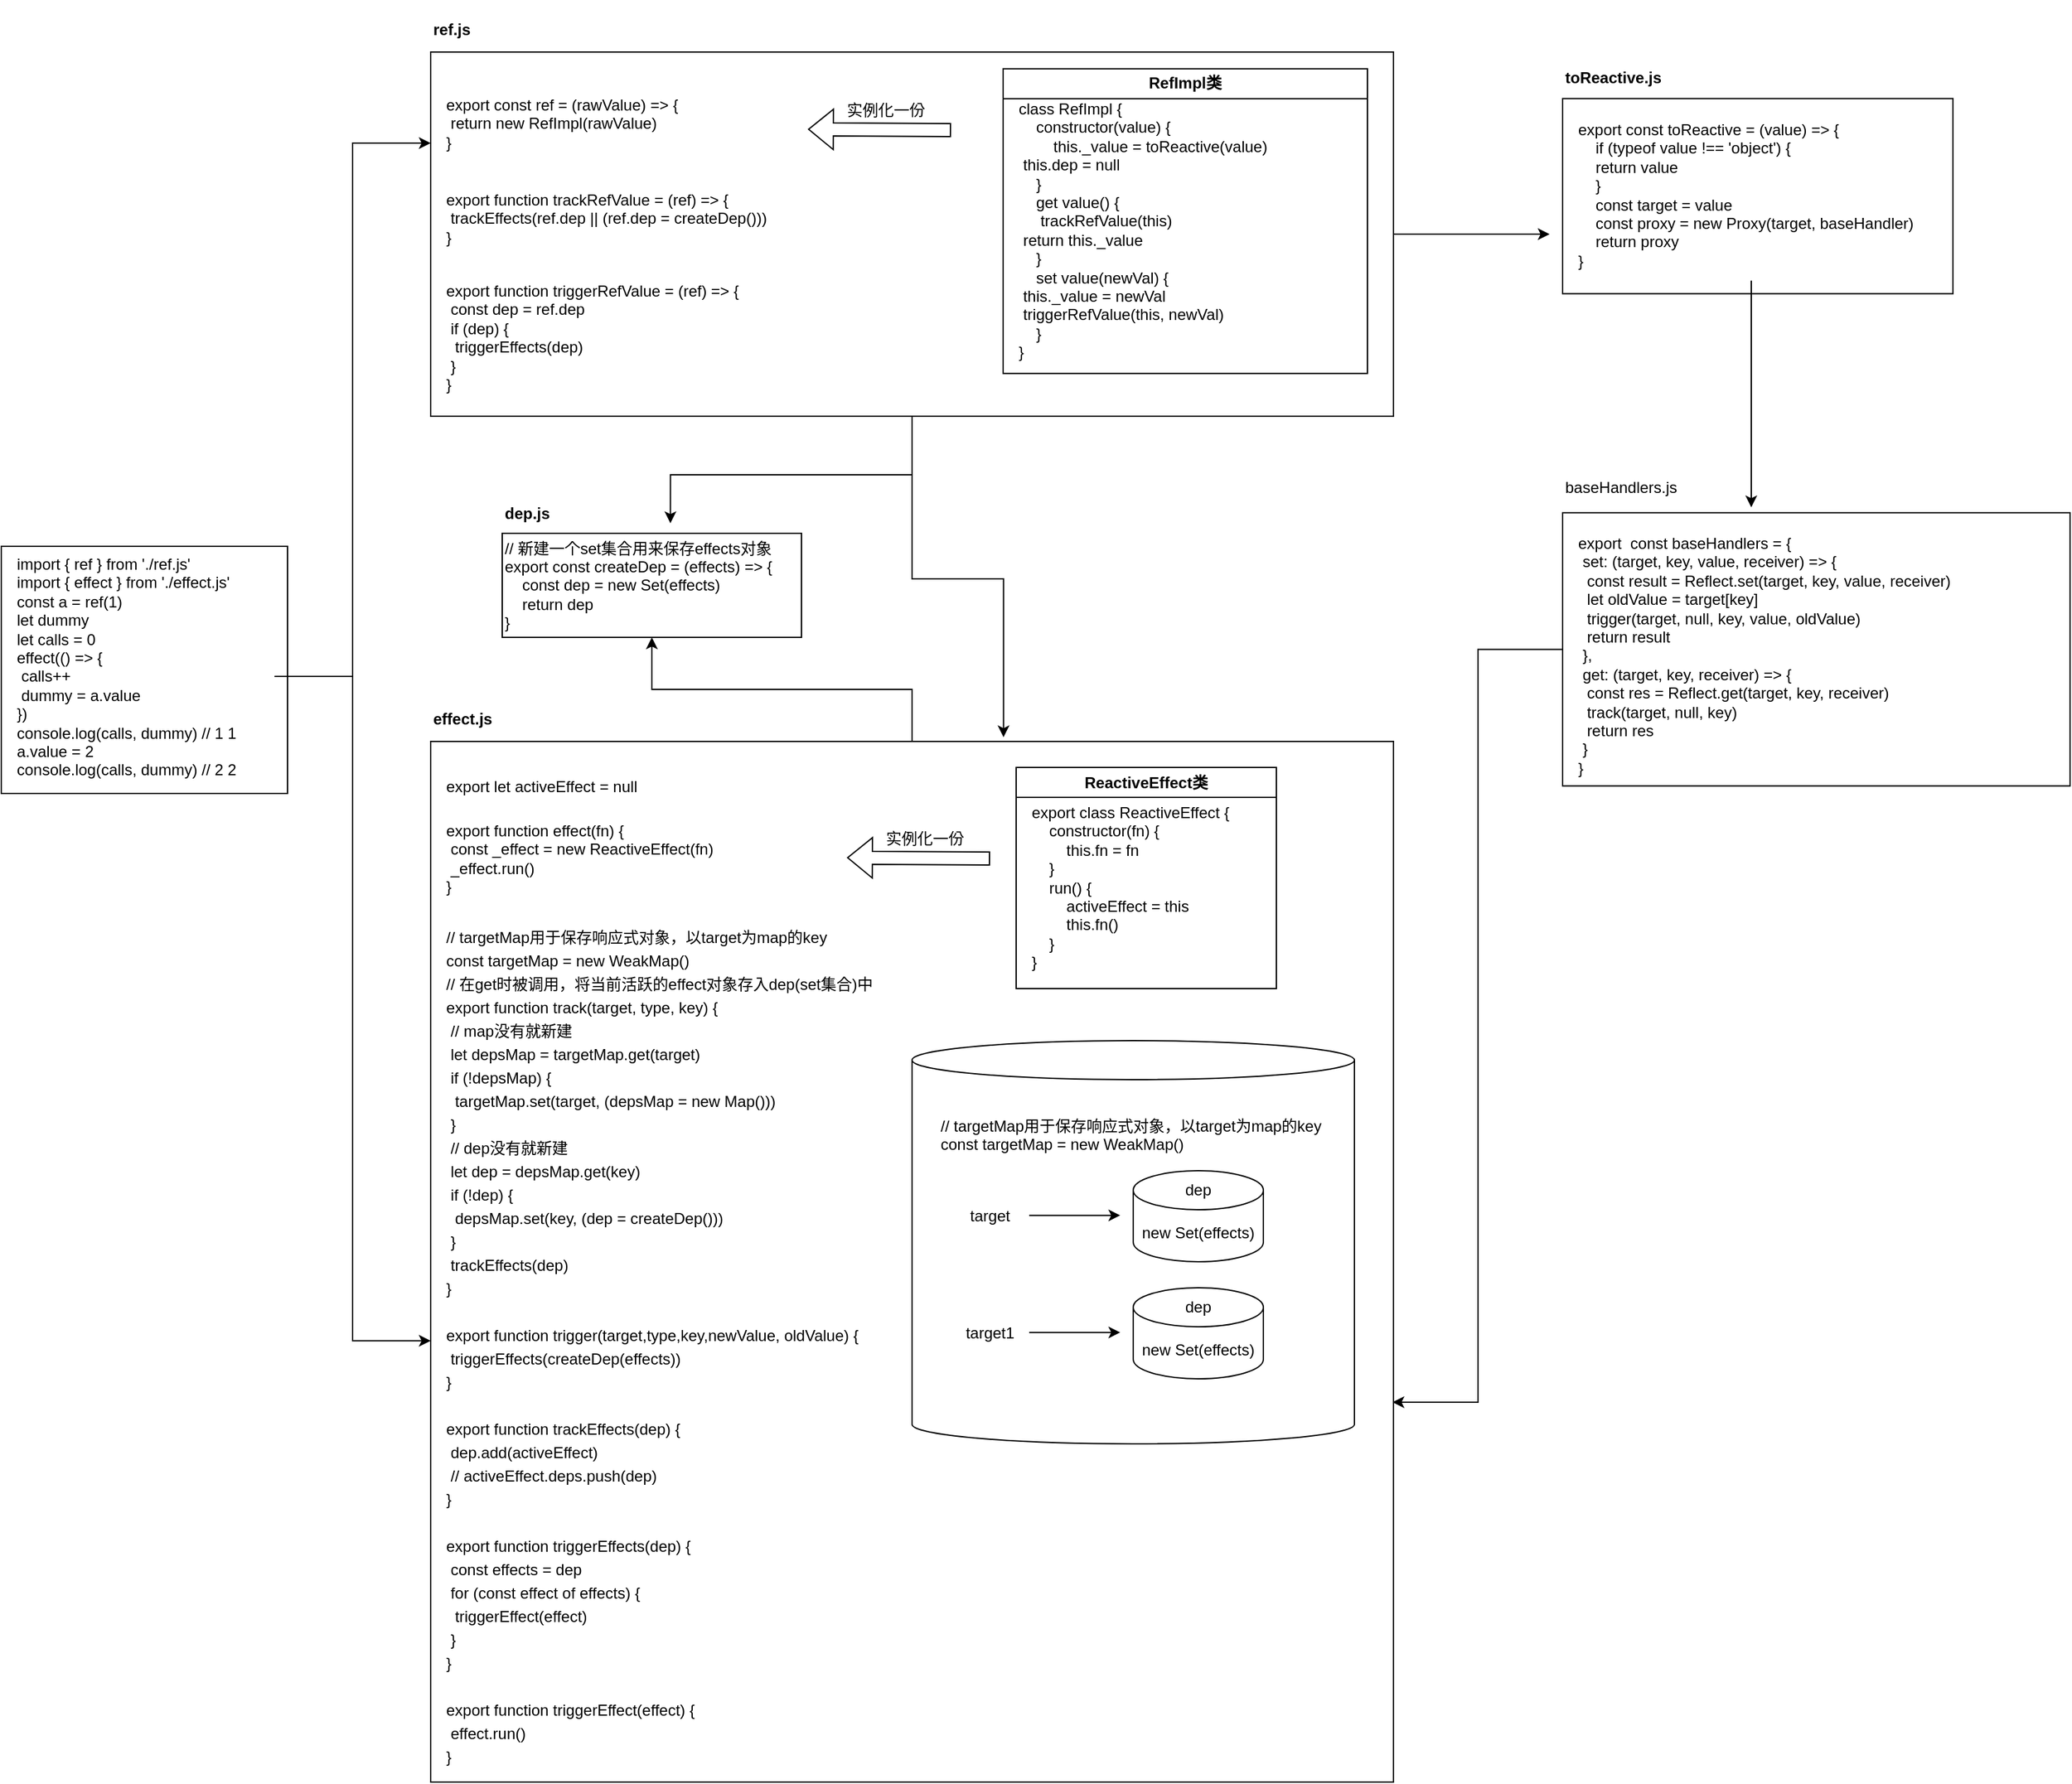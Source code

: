 <mxfile version="20.8.16" type="github">
  <diagram name="Page-1" id="0Q7t6ijoDG1jxrJWOxci">
    <mxGraphModel dx="2234" dy="1628" grid="1" gridSize="10" guides="1" tooltips="1" connect="1" arrows="1" fold="1" page="0" pageScale="1" pageWidth="850" pageHeight="1100" math="0" shadow="0">
      <root>
        <mxCell id="0" />
        <mxCell id="1" parent="0" />
        <mxCell id="T-G6s2uSpHPfjvhsTkFT-90" style="edgeStyle=orthogonalEdgeStyle;rounded=0;orthogonalLoop=1;jettySize=auto;html=1;fontFamily=Helvetica;fontColor=#000000;entryX=0.5;entryY=1;entryDx=0;entryDy=0;" edge="1" parent="1" source="T-G6s2uSpHPfjvhsTkFT-4" target="T-G6s2uSpHPfjvhsTkFT-2">
          <mxGeometry relative="1" as="geometry">
            <mxPoint x="290" y="-50" as="targetPoint" />
          </mxGeometry>
        </mxCell>
        <mxCell id="T-G6s2uSpHPfjvhsTkFT-5" value="effect.js" style="text;strokeColor=none;align=left;fillColor=none;html=1;verticalAlign=middle;whiteSpace=wrap;rounded=0;fontStyle=1;container=0;" vertex="1" parent="1">
          <mxGeometry x="-80" y="-20" width="87" height="45.789" as="geometry" />
        </mxCell>
        <mxCell id="T-G6s2uSpHPfjvhsTkFT-15" value="" style="group" vertex="1" connectable="0" parent="1">
          <mxGeometry x="-25" y="-170" width="230" height="110" as="geometry" />
        </mxCell>
        <mxCell id="T-G6s2uSpHPfjvhsTkFT-1" value="" style="rounded=0;whiteSpace=wrap;html=1;" vertex="1" parent="T-G6s2uSpHPfjvhsTkFT-15">
          <mxGeometry y="30" width="230" height="80" as="geometry" />
        </mxCell>
        <mxCell id="T-G6s2uSpHPfjvhsTkFT-13" value="" style="group" vertex="1" connectable="0" parent="T-G6s2uSpHPfjvhsTkFT-15">
          <mxGeometry width="230" height="110" as="geometry" />
        </mxCell>
        <mxCell id="T-G6s2uSpHPfjvhsTkFT-14" value="" style="group" vertex="1" connectable="0" parent="T-G6s2uSpHPfjvhsTkFT-13">
          <mxGeometry width="230" height="110" as="geometry" />
        </mxCell>
        <mxCell id="T-G6s2uSpHPfjvhsTkFT-2" value="&lt;div data-lake_diagram_content_editor_data=&quot;true&quot;&gt;&lt;div&gt;// 新建一个set集合用来保存effects对象&lt;/div&gt;export const createDep = (effects) =&amp;gt; {&lt;div&gt;&amp;nbsp; &amp;nbsp; const dep = new Set(effects)&lt;/div&gt;&lt;div&gt;&amp;nbsp; &amp;nbsp; return dep&lt;/div&gt;&lt;div&gt;}&lt;/div&gt;&lt;/div&gt;" style="text;strokeColor=none;align=left;fillColor=none;html=1;verticalAlign=middle;whiteSpace=wrap;rounded=0;" vertex="1" parent="T-G6s2uSpHPfjvhsTkFT-14">
          <mxGeometry y="30" width="230" height="80" as="geometry" />
        </mxCell>
        <mxCell id="T-G6s2uSpHPfjvhsTkFT-3" value="dep.js" style="text;strokeColor=none;align=left;fillColor=none;html=1;verticalAlign=middle;whiteSpace=wrap;rounded=0;fontStyle=1" vertex="1" parent="T-G6s2uSpHPfjvhsTkFT-14">
          <mxGeometry width="60" height="30" as="geometry" />
        </mxCell>
        <mxCell id="T-G6s2uSpHPfjvhsTkFT-59" value="" style="group" vertex="1" connectable="0" parent="1">
          <mxGeometry x="-410" y="-130" width="220" height="200" as="geometry" />
        </mxCell>
        <mxCell id="T-G6s2uSpHPfjvhsTkFT-34" value="" style="rounded=0;whiteSpace=wrap;html=1;labelBackgroundColor=#FFFFFF;fontFamily=Helvetica;fontColor=#000000;" vertex="1" parent="T-G6s2uSpHPfjvhsTkFT-59">
          <mxGeometry width="220" height="190" as="geometry" />
        </mxCell>
        <mxCell id="T-G6s2uSpHPfjvhsTkFT-35" value="import { ref } from &#39;./ref.js&#39;&amp;nbsp;&lt;br&gt;import { effect } from &#39;./effect.js&#39;&lt;br&gt;const a = ref(1)&lt;br&gt;let dummy&lt;br&gt;let calls = 0&lt;br&gt;effect(() =&amp;gt; {&lt;br&gt;&lt;span style=&quot;white-space: pre;&quot;&gt;	&lt;/span&gt;calls++&lt;br&gt;&lt;span style=&quot;white-space: pre;&quot;&gt;	&lt;/span&gt;dummy = a.value&lt;br&gt;})&lt;br&gt;console.log(calls, dummy) // 1 1&lt;br&gt;a.value = 2&lt;br&gt;console.log(calls, dummy) // 2 2" style="text;html=1;strokeColor=none;fillColor=none;align=left;verticalAlign=top;whiteSpace=wrap;rounded=0;fontFamily=Helvetica;fontColor=#000000;horizontal=1;" vertex="1" parent="T-G6s2uSpHPfjvhsTkFT-59">
          <mxGeometry x="10" width="200" height="200" as="geometry" />
        </mxCell>
        <mxCell id="T-G6s2uSpHPfjvhsTkFT-89" style="edgeStyle=orthogonalEdgeStyle;rounded=0;orthogonalLoop=1;jettySize=auto;html=1;entryX=0.562;entryY=-0.097;entryDx=0;entryDy=0;entryPerimeter=0;fontFamily=Helvetica;fontColor=#000000;" edge="1" parent="1" source="T-G6s2uSpHPfjvhsTkFT-60" target="T-G6s2uSpHPfjvhsTkFT-2">
          <mxGeometry relative="1" as="geometry" />
        </mxCell>
        <mxCell id="T-G6s2uSpHPfjvhsTkFT-91" style="edgeStyle=orthogonalEdgeStyle;rounded=0;orthogonalLoop=1;jettySize=auto;html=1;fontFamily=Helvetica;fontColor=#000000;" edge="1" parent="1" source="T-G6s2uSpHPfjvhsTkFT-60">
          <mxGeometry relative="1" as="geometry">
            <mxPoint x="780" y="-370.0" as="targetPoint" />
          </mxGeometry>
        </mxCell>
        <mxCell id="T-G6s2uSpHPfjvhsTkFT-146" style="edgeStyle=orthogonalEdgeStyle;rounded=0;orthogonalLoop=1;jettySize=auto;html=1;entryX=0.595;entryY=-0.004;entryDx=0;entryDy=0;entryPerimeter=0;fontFamily=Helvetica;fontColor=#000000;" edge="1" parent="1" source="T-G6s2uSpHPfjvhsTkFT-60" target="T-G6s2uSpHPfjvhsTkFT-4">
          <mxGeometry relative="1" as="geometry" />
        </mxCell>
        <mxCell id="T-G6s2uSpHPfjvhsTkFT-60" value="" style="rounded=0;whiteSpace=wrap;html=1;labelBackgroundColor=#FFFFFF;fontFamily=Helvetica;fontColor=#000000;" vertex="1" parent="1">
          <mxGeometry x="-80" y="-510" width="740" height="280" as="geometry" />
        </mxCell>
        <mxCell id="T-G6s2uSpHPfjvhsTkFT-61" value="ref.js" style="text;strokeColor=none;align=left;fillColor=none;html=1;verticalAlign=middle;whiteSpace=wrap;rounded=0;fontStyle=1;container=0;" vertex="1" parent="1">
          <mxGeometry x="-80" y="-550" width="87" height="45.789" as="geometry" />
        </mxCell>
        <mxCell id="T-G6s2uSpHPfjvhsTkFT-62" value="RefImpl类" style="swimlane;whiteSpace=wrap;html=1;labelBackgroundColor=#FFFFFF;fontFamily=Helvetica;fontColor=#000000;" vertex="1" parent="1">
          <mxGeometry x="360" y="-497.11" width="280" height="234.21" as="geometry" />
        </mxCell>
        <mxCell id="T-G6s2uSpHPfjvhsTkFT-63" value="&lt;div data-lake_diagram_content_editor_data=&quot;true&quot;&gt;&lt;div data-lake_diagram_content_editor_data=&quot;true&quot;&gt;&lt;span style=&quot;background-color: initial;&quot;&gt;class RefImpl {&lt;/span&gt;&lt;/div&gt;&lt;/div&gt;&lt;div data-lake_diagram_content_editor_data=&quot;true&quot;&gt;&lt;div&gt;&amp;nbsp; &amp;nbsp; constructor(value) {&lt;/div&gt;&lt;div&gt;&amp;nbsp; &amp;nbsp; &amp;nbsp; &amp;nbsp; this._value = toReactive(value)&lt;/div&gt;&lt;div&gt;&lt;span style=&quot;white-space: pre;&quot;&gt;	&lt;/span&gt;this.dep = null&lt;br&gt;&lt;/div&gt;&lt;div&gt;&amp;nbsp; &amp;nbsp; }&lt;/div&gt;&lt;div&gt;&amp;nbsp; &amp;nbsp; get value() {&lt;/div&gt;&lt;div&gt;&amp;nbsp; &amp;nbsp;&amp;nbsp;&lt;span style=&quot;white-space: pre;&quot;&gt;	&lt;/span&gt;trackRefValue(this)&lt;/div&gt;&lt;div&gt;&lt;span style=&quot;white-space: pre;&quot;&gt;	&lt;/span&gt;return this._value&lt;br&gt;&lt;/div&gt;&lt;div&gt;&amp;nbsp; &amp;nbsp; }&lt;/div&gt;&lt;div&gt;&amp;nbsp; &amp;nbsp; set value(newVal) {&lt;/div&gt;&lt;div&gt;&lt;span style=&quot;white-space: pre;&quot;&gt;	&lt;/span&gt;this._value = newVal&lt;br&gt;&lt;/div&gt;&lt;div&gt;&lt;span style=&quot;white-space: pre;&quot;&gt;	&lt;/span&gt;triggerRefValue(this, newVal)&lt;br&gt;&lt;/div&gt;&lt;div&gt;&amp;nbsp; &amp;nbsp; }&lt;/div&gt;&lt;div&gt;}&lt;/div&gt;&lt;/div&gt;" style="text;strokeColor=none;align=left;fillColor=none;html=1;verticalAlign=top;whiteSpace=wrap;rounded=0;container=0;" vertex="1" parent="T-G6s2uSpHPfjvhsTkFT-62">
          <mxGeometry x="10" y="17.11" width="250" height="208.95" as="geometry" />
        </mxCell>
        <mxCell id="T-G6s2uSpHPfjvhsTkFT-67" value="export const ref = (rawValue) =&amp;gt; {&lt;br&gt;&lt;span style=&quot;white-space: pre;&quot;&gt;	&lt;/span&gt;return new RefImpl(rawValue)&lt;br&gt;}" style="text;html=1;strokeColor=none;fillColor=none;align=left;verticalAlign=middle;whiteSpace=wrap;rounded=0;fontFamily=Helvetica;fontColor=#000000;" vertex="1" parent="1">
          <mxGeometry x="-70" y="-490" width="320" height="70" as="geometry" />
        </mxCell>
        <mxCell id="T-G6s2uSpHPfjvhsTkFT-69" value="export function trackRefValue = (ref) =&amp;gt; {&lt;br&gt;&lt;span style=&quot;white-space: pre;&quot;&gt;	&lt;/span&gt;trackEffects(ref.dep || (ref.dep = createDep()))&lt;br&gt;}" style="text;html=1;strokeColor=none;fillColor=none;align=left;verticalAlign=top;whiteSpace=wrap;rounded=0;fontFamily=Helvetica;fontColor=#000000;" vertex="1" parent="1">
          <mxGeometry x="-70" y="-410" width="310" height="60" as="geometry" />
        </mxCell>
        <mxCell id="T-G6s2uSpHPfjvhsTkFT-70" value="export function triggerRefValue = (ref) =&amp;gt; {&lt;br&gt;&lt;span style=&quot;white-space: pre;&quot;&gt;	&lt;/span&gt;const dep = ref.dep&lt;br&gt;&lt;span style=&quot;white-space: pre;&quot;&gt;	&lt;/span&gt;if (dep) {&lt;br&gt;&lt;span style=&quot;white-space: pre;&quot;&gt;	&lt;/span&gt;&lt;span style=&quot;white-space: pre;&quot;&gt;	&lt;/span&gt;triggerEffects(dep)&lt;br&gt;&lt;span style=&quot;white-space: pre;&quot;&gt;	&lt;/span&gt;}&lt;br&gt;}" style="text;html=1;strokeColor=none;fillColor=none;align=left;verticalAlign=top;whiteSpace=wrap;rounded=0;fontFamily=Helvetica;fontColor=#000000;" vertex="1" parent="1">
          <mxGeometry x="-70" y="-340" width="410" height="60" as="geometry" />
        </mxCell>
        <mxCell id="T-G6s2uSpHPfjvhsTkFT-71" value="" style="group" vertex="1" connectable="0" parent="1">
          <mxGeometry x="210" y="-480" width="110" height="30" as="geometry" />
        </mxCell>
        <mxCell id="T-G6s2uSpHPfjvhsTkFT-65" value="" style="shape=flexArrow;endArrow=classic;html=1;rounded=0;fontFamily=Helvetica;fontColor=#000000;exitX=1;exitY=1;exitDx=0;exitDy=0;" edge="1" parent="T-G6s2uSpHPfjvhsTkFT-71" source="T-G6s2uSpHPfjvhsTkFT-66">
          <mxGeometry width="50" height="50" relative="1" as="geometry">
            <mxPoint x="80" y="29.37" as="sourcePoint" />
            <mxPoint y="29.37" as="targetPoint" />
          </mxGeometry>
        </mxCell>
        <mxCell id="T-G6s2uSpHPfjvhsTkFT-66" value="实例化一份" style="text;html=1;strokeColor=none;fillColor=none;align=center;verticalAlign=middle;whiteSpace=wrap;rounded=0;fontFamily=Helvetica;fontColor=#000000;" vertex="1" parent="T-G6s2uSpHPfjvhsTkFT-71">
          <mxGeometry x="10" width="100" height="30" as="geometry" />
        </mxCell>
        <mxCell id="T-G6s2uSpHPfjvhsTkFT-78" value="" style="group" vertex="1" connectable="0" parent="1">
          <mxGeometry x="790" y="-520" width="300" height="195.79" as="geometry" />
        </mxCell>
        <mxCell id="T-G6s2uSpHPfjvhsTkFT-75" value="" style="rounded=0;whiteSpace=wrap;html=1;labelBackgroundColor=#FFFFFF;fontFamily=Helvetica;fontColor=#000000;" vertex="1" parent="T-G6s2uSpHPfjvhsTkFT-78">
          <mxGeometry y="45.79" width="300" height="150" as="geometry" />
        </mxCell>
        <mxCell id="T-G6s2uSpHPfjvhsTkFT-76" value="toReactive.js" style="text;strokeColor=none;align=left;fillColor=none;html=1;verticalAlign=top;whiteSpace=wrap;rounded=0;fontStyle=1;container=0;" vertex="1" parent="T-G6s2uSpHPfjvhsTkFT-78">
          <mxGeometry y="15.79" width="87" height="30" as="geometry" />
        </mxCell>
        <mxCell id="T-G6s2uSpHPfjvhsTkFT-77" value="export const toReactive = (value) =&amp;gt; {&lt;br&gt;&amp;nbsp; &amp;nbsp; if (typeof value !== &#39;object&#39;) {&lt;br&gt;&amp;nbsp; &amp;nbsp;&lt;span style=&quot;white-space: pre;&quot;&gt;	&lt;/span&gt;return value&lt;br&gt;&amp;nbsp; &amp;nbsp; }&lt;br&gt;&amp;nbsp; &amp;nbsp; const target = value&lt;br&gt;&amp;nbsp; &amp;nbsp; const proxy = new Proxy(target, baseHandler)&lt;br&gt;&amp;nbsp; &amp;nbsp; return proxy&lt;br&gt;}" style="text;html=1;strokeColor=none;fillColor=none;align=left;verticalAlign=top;whiteSpace=wrap;rounded=0;fontFamily=Helvetica;fontColor=#000000;" vertex="1" parent="T-G6s2uSpHPfjvhsTkFT-78">
          <mxGeometry x="10" y="55.79" width="270" height="130" as="geometry" />
        </mxCell>
        <mxCell id="T-G6s2uSpHPfjvhsTkFT-86" style="edgeStyle=orthogonalEdgeStyle;rounded=0;orthogonalLoop=1;jettySize=auto;html=1;entryX=0;entryY=0.25;entryDx=0;entryDy=0;fontFamily=Helvetica;fontColor=#000000;" edge="1" parent="1" source="T-G6s2uSpHPfjvhsTkFT-35" target="T-G6s2uSpHPfjvhsTkFT-60">
          <mxGeometry relative="1" as="geometry" />
        </mxCell>
        <mxCell id="T-G6s2uSpHPfjvhsTkFT-87" style="edgeStyle=orthogonalEdgeStyle;rounded=0;orthogonalLoop=1;jettySize=auto;html=1;entryX=0;entryY=0.576;entryDx=0;entryDy=0;entryPerimeter=0;fontFamily=Helvetica;fontColor=#000000;" edge="1" parent="1" source="T-G6s2uSpHPfjvhsTkFT-35" target="T-G6s2uSpHPfjvhsTkFT-4">
          <mxGeometry relative="1" as="geometry" />
        </mxCell>
        <mxCell id="T-G6s2uSpHPfjvhsTkFT-33" value="targetMap(WeakMap类型)" style="text;html=1;strokeColor=none;fillColor=none;align=center;verticalAlign=middle;whiteSpace=wrap;rounded=0;fontFamily=Helvetica;fontColor=#000000;" vertex="1" parent="1">
          <mxGeometry x="400" y="350" width="135" height="30" as="geometry" />
        </mxCell>
        <mxCell id="T-G6s2uSpHPfjvhsTkFT-118" value="" style="group" vertex="1" connectable="0" parent="1">
          <mxGeometry x="790" y="-190" width="390" height="244.21" as="geometry" />
        </mxCell>
        <mxCell id="T-G6s2uSpHPfjvhsTkFT-109" value="" style="rounded=0;whiteSpace=wrap;html=1;labelBackgroundColor=#FFFFFF;fontFamily=Helvetica;fontColor=#000000;" vertex="1" parent="T-G6s2uSpHPfjvhsTkFT-118">
          <mxGeometry y="34.21" width="390" height="210" as="geometry" />
        </mxCell>
        <mxCell id="T-G6s2uSpHPfjvhsTkFT-114" value="baseHandlers.js" style="text;html=1;strokeColor=none;fillColor=none;align=left;verticalAlign=middle;whiteSpace=wrap;rounded=0;fontFamily=Helvetica;fontColor=#000000;" vertex="1" parent="T-G6s2uSpHPfjvhsTkFT-118">
          <mxGeometry width="120" height="30" as="geometry" />
        </mxCell>
        <mxCell id="T-G6s2uSpHPfjvhsTkFT-115" value="export&amp;nbsp; const baseHandlers = {&lt;br&gt;&lt;span style=&quot;white-space: pre;&quot;&gt;	&lt;/span&gt;set: (target, key, value, receiver) =&amp;gt; {&lt;br&gt;&lt;span style=&quot;white-space: pre;&quot;&gt;	&lt;/span&gt;&lt;span style=&quot;white-space: pre;&quot;&gt;	&lt;/span&gt;const result = Reflect.set(target, key, value, receiver)&lt;br&gt;&lt;span style=&quot;white-space: pre;&quot;&gt;	&lt;/span&gt;&lt;span style=&quot;white-space: pre;&quot;&gt;	&lt;/span&gt;let oldValue = target[key]&lt;br&gt;&lt;span style=&quot;white-space: pre;&quot;&gt;	&lt;/span&gt;&lt;span style=&quot;white-space: pre;&quot;&gt;	&lt;/span&gt;trigger(target, null, key, value, oldValue)&lt;br&gt;&lt;span style=&quot;white-space: pre;&quot;&gt;	&lt;/span&gt;&lt;span style=&quot;white-space: pre;&quot;&gt;	&lt;/span&gt;return result&lt;br&gt;&lt;span style=&quot;white-space: pre;&quot;&gt;	&lt;/span&gt;},&lt;br&gt;&lt;span style=&quot;white-space: pre;&quot;&gt;	&lt;/span&gt;get: (target, key, receiver) =&amp;gt; {&lt;br&gt;&lt;span style=&quot;white-space: pre;&quot;&gt;	&lt;/span&gt;&lt;span style=&quot;white-space: pre;&quot;&gt;	&lt;/span&gt;const res = Reflect.get(target, key, receiver)&lt;br&gt;&lt;span style=&quot;white-space: pre;&quot;&gt;	&lt;/span&gt;&lt;span style=&quot;white-space: pre;&quot;&gt;	&lt;/span&gt;track(target, null, key)&lt;br&gt;&lt;span style=&quot;white-space: pre;&quot;&gt;	&lt;/span&gt;&lt;span style=&quot;white-space: pre;&quot;&gt;	&lt;/span&gt;return res&lt;br&gt;&lt;span style=&quot;white-space: pre;&quot;&gt;	&lt;/span&gt;}&lt;br&gt;}" style="text;html=1;strokeColor=none;fillColor=none;align=left;verticalAlign=top;whiteSpace=wrap;rounded=0;fontFamily=Helvetica;fontColor=#000000;" vertex="1" parent="T-G6s2uSpHPfjvhsTkFT-118">
          <mxGeometry x="10" y="44.21" width="350" height="190" as="geometry" />
        </mxCell>
        <mxCell id="T-G6s2uSpHPfjvhsTkFT-119" style="edgeStyle=orthogonalEdgeStyle;rounded=0;orthogonalLoop=1;jettySize=auto;html=1;entryX=0.999;entryY=0.635;entryDx=0;entryDy=0;entryPerimeter=0;fontFamily=Helvetica;fontColor=#000000;" edge="1" parent="1" source="T-G6s2uSpHPfjvhsTkFT-109" target="T-G6s2uSpHPfjvhsTkFT-4">
          <mxGeometry relative="1" as="geometry" />
        </mxCell>
        <mxCell id="T-G6s2uSpHPfjvhsTkFT-120" style="edgeStyle=orthogonalEdgeStyle;rounded=0;orthogonalLoop=1;jettySize=auto;html=1;fontFamily=Helvetica;fontColor=#000000;" edge="1" parent="1" source="T-G6s2uSpHPfjvhsTkFT-77">
          <mxGeometry relative="1" as="geometry">
            <mxPoint x="935" y="-160" as="targetPoint" />
          </mxGeometry>
        </mxCell>
        <mxCell id="T-G6s2uSpHPfjvhsTkFT-145" value="" style="group" vertex="1" connectable="0" parent="1">
          <mxGeometry x="-80" y="20" width="740" height="800" as="geometry" />
        </mxCell>
        <mxCell id="T-G6s2uSpHPfjvhsTkFT-4" value="" style="rounded=0;whiteSpace=wrap;html=1;container=0;" vertex="1" parent="T-G6s2uSpHPfjvhsTkFT-145">
          <mxGeometry width="740" height="800" as="geometry" />
        </mxCell>
        <mxCell id="T-G6s2uSpHPfjvhsTkFT-36" value="ReactiveEffect类" style="swimlane;whiteSpace=wrap;html=1;labelBackgroundColor=#FFFFFF;fontFamily=Helvetica;fontColor=#000000;" vertex="1" parent="T-G6s2uSpHPfjvhsTkFT-145">
          <mxGeometry x="450" y="20" width="200" height="170" as="geometry" />
        </mxCell>
        <mxCell id="T-G6s2uSpHPfjvhsTkFT-6" value="&lt;div data-lake_diagram_content_editor_data=&quot;true&quot;&gt;&lt;div data-lake_diagram_content_editor_data=&quot;true&quot;&gt;&lt;span style=&quot;background-color: initial;&quot;&gt;export class ReactiveEffect {&lt;/span&gt;&lt;/div&gt;&lt;/div&gt;&lt;div data-lake_diagram_content_editor_data=&quot;true&quot;&gt;&lt;div&gt;&amp;nbsp; &amp;nbsp; constructor(fn) {&lt;/div&gt;&lt;div&gt;&amp;nbsp; &amp;nbsp; &amp;nbsp; &amp;nbsp; this.fn = fn&lt;/div&gt;&lt;div&gt;&amp;nbsp; &amp;nbsp; }&lt;/div&gt;&lt;div&gt;&amp;nbsp; &amp;nbsp; run() {&lt;/div&gt;&lt;div&gt;&amp;nbsp; &amp;nbsp; &amp;nbsp; &amp;nbsp; activeEffect = this&lt;/div&gt;&lt;div&gt;&amp;nbsp; &amp;nbsp; &amp;nbsp; &amp;nbsp; this.fn()&lt;/div&gt;&lt;div&gt;&amp;nbsp; &amp;nbsp; }&lt;/div&gt;&lt;div&gt;}&lt;/div&gt;&lt;/div&gt;" style="text;strokeColor=none;align=left;fillColor=none;html=1;verticalAlign=top;whiteSpace=wrap;rounded=0;container=0;" vertex="1" parent="T-G6s2uSpHPfjvhsTkFT-36">
          <mxGeometry x="10" y="21.05" width="180" height="148.95" as="geometry" />
        </mxCell>
        <mxCell id="T-G6s2uSpHPfjvhsTkFT-49" value="" style="group" vertex="1" connectable="0" parent="T-G6s2uSpHPfjvhsTkFT-145">
          <mxGeometry x="370" y="230" width="340" height="310" as="geometry" />
        </mxCell>
        <mxCell id="T-G6s2uSpHPfjvhsTkFT-18" value="" style="shape=cylinder3;whiteSpace=wrap;html=1;boundedLbl=1;backgroundOutline=1;size=15;labelBackgroundColor=#FFFFFF;fontFamily=Helvetica;fontColor=#000000;" vertex="1" parent="T-G6s2uSpHPfjvhsTkFT-49">
          <mxGeometry width="340" height="310" as="geometry" />
        </mxCell>
        <mxCell id="T-G6s2uSpHPfjvhsTkFT-37" value="" style="group" vertex="1" connectable="0" parent="T-G6s2uSpHPfjvhsTkFT-49">
          <mxGeometry x="20" width="320" height="260" as="geometry" />
        </mxCell>
        <mxCell id="T-G6s2uSpHPfjvhsTkFT-19" value="// targetMap用于保存响应式对象，以target为map的key&lt;br style=&quot;border-color: var(--border-color);&quot;&gt;&lt;div style=&quot;border-color: var(--border-color);&quot;&gt;&lt;span style=&quot;border-color: var(--border-color);&quot;&gt;const targetMap = new WeakMap()&lt;/span&gt;&lt;/div&gt;&lt;div style=&quot;&quot;&gt;&lt;span style=&quot;border-color: var(--border-color);&quot;&gt;&lt;br&gt;&lt;/span&gt;&lt;/div&gt;" style="text;strokeColor=none;align=left;fillColor=none;html=1;verticalAlign=middle;whiteSpace=wrap;rounded=0;fontFamily=Helvetica;fontColor=#000000;" vertex="1" parent="T-G6s2uSpHPfjvhsTkFT-37">
          <mxGeometry y="20" width="320" height="120" as="geometry" />
        </mxCell>
        <mxCell id="T-G6s2uSpHPfjvhsTkFT-24" value="" style="group" vertex="1" connectable="0" parent="T-G6s2uSpHPfjvhsTkFT-37">
          <mxGeometry x="10" y="100" width="240" height="70" as="geometry" />
        </mxCell>
        <mxCell id="T-G6s2uSpHPfjvhsTkFT-20" value="target" style="text;html=1;strokeColor=none;fillColor=none;align=center;verticalAlign=middle;whiteSpace=wrap;rounded=0;fontFamily=Helvetica;fontColor=#000000;" vertex="1" parent="T-G6s2uSpHPfjvhsTkFT-24">
          <mxGeometry y="20" width="60" height="30" as="geometry" />
        </mxCell>
        <mxCell id="T-G6s2uSpHPfjvhsTkFT-21" value="new Set(effects)" style="shape=cylinder3;whiteSpace=wrap;html=1;boundedLbl=1;backgroundOutline=1;size=15;labelBackgroundColor=#FFFFFF;fontFamily=Helvetica;fontColor=#000000;" vertex="1" parent="T-G6s2uSpHPfjvhsTkFT-24">
          <mxGeometry x="140" width="100" height="70" as="geometry" />
        </mxCell>
        <mxCell id="T-G6s2uSpHPfjvhsTkFT-23" value="" style="endArrow=classic;html=1;rounded=0;fontFamily=Helvetica;fontColor=#000000;" edge="1" parent="T-G6s2uSpHPfjvhsTkFT-24">
          <mxGeometry width="50" height="50" relative="1" as="geometry">
            <mxPoint x="60" y="34.33" as="sourcePoint" />
            <mxPoint x="130" y="34.33" as="targetPoint" />
          </mxGeometry>
        </mxCell>
        <mxCell id="T-G6s2uSpHPfjvhsTkFT-92" value="dep" style="text;html=1;strokeColor=none;fillColor=none;align=center;verticalAlign=middle;whiteSpace=wrap;rounded=0;fontFamily=Helvetica;fontColor=#000000;" vertex="1" parent="T-G6s2uSpHPfjvhsTkFT-24">
          <mxGeometry x="160" width="60" height="30" as="geometry" />
        </mxCell>
        <mxCell id="T-G6s2uSpHPfjvhsTkFT-29" value="" style="group" vertex="1" connectable="0" parent="T-G6s2uSpHPfjvhsTkFT-37">
          <mxGeometry x="10" y="190" width="240" height="70" as="geometry" />
        </mxCell>
        <mxCell id="T-G6s2uSpHPfjvhsTkFT-30" value="target1" style="text;html=1;strokeColor=none;fillColor=none;align=center;verticalAlign=middle;whiteSpace=wrap;rounded=0;fontFamily=Helvetica;fontColor=#000000;" vertex="1" parent="T-G6s2uSpHPfjvhsTkFT-29">
          <mxGeometry y="20" width="60" height="30" as="geometry" />
        </mxCell>
        <mxCell id="T-G6s2uSpHPfjvhsTkFT-31" value="new Set(effects)" style="shape=cylinder3;whiteSpace=wrap;html=1;boundedLbl=1;backgroundOutline=1;size=15;labelBackgroundColor=#FFFFFF;fontFamily=Helvetica;fontColor=#000000;" vertex="1" parent="T-G6s2uSpHPfjvhsTkFT-29">
          <mxGeometry x="140" width="100" height="70" as="geometry" />
        </mxCell>
        <mxCell id="T-G6s2uSpHPfjvhsTkFT-32" value="" style="endArrow=classic;html=1;rounded=0;fontFamily=Helvetica;fontColor=#000000;" edge="1" parent="T-G6s2uSpHPfjvhsTkFT-29">
          <mxGeometry width="50" height="50" relative="1" as="geometry">
            <mxPoint x="60" y="34.33" as="sourcePoint" />
            <mxPoint x="130" y="34.33" as="targetPoint" />
          </mxGeometry>
        </mxCell>
        <mxCell id="T-G6s2uSpHPfjvhsTkFT-108" value="dep" style="text;html=1;strokeColor=none;fillColor=none;align=center;verticalAlign=middle;whiteSpace=wrap;rounded=0;fontFamily=Helvetica;fontColor=#000000;" vertex="1" parent="T-G6s2uSpHPfjvhsTkFT-29">
          <mxGeometry x="160" width="60" height="30" as="geometry" />
        </mxCell>
        <mxCell id="T-G6s2uSpHPfjvhsTkFT-121" value="" style="group" vertex="1" connectable="0" parent="T-G6s2uSpHPfjvhsTkFT-145">
          <mxGeometry x="10" y="20" width="330" height="770" as="geometry" />
        </mxCell>
        <mxCell id="T-G6s2uSpHPfjvhsTkFT-16" value="&lt;div style=&quot;line-height: 18px;&quot;&gt;&lt;span style=&quot;background-color: rgb(255, 255, 255);&quot;&gt;// targetMap用于保存响应式对象，以target为map的key&lt;br&gt;&lt;/span&gt;&lt;div style=&quot;&quot;&gt;&lt;span style=&quot;background-color: rgb(255, 255, 255);&quot;&gt;const targetMap = new WeakMap()&lt;/span&gt;&lt;/div&gt;&lt;div style=&quot;&quot;&gt;&lt;span style=&quot;background-color: rgb(255, 255, 255);&quot;&gt;// 在get时被调用，将当前活跃的effect对象存入dep(set集合)中&lt;/span&gt;&lt;/div&gt;&lt;div style=&quot;&quot;&gt;&lt;span style=&quot;background-color: rgb(255, 255, 255);&quot;&gt;export function track(target, type, key) {&lt;/span&gt;&lt;/div&gt;&lt;div style=&quot;&quot;&gt;&lt;span style=&quot;background-color: rgb(255, 255, 255);&quot;&gt;&lt;span style=&quot;white-space: pre;&quot;&gt;	&lt;/span&gt;// map没有就新建&lt;br&gt;&lt;/span&gt;&lt;/div&gt;&lt;div style=&quot;&quot;&gt;    &lt;span style=&quot;background-color: rgb(255, 255, 255);&quot;&gt;&lt;span style=&quot;white-space: pre;&quot;&gt;	&lt;/span&gt;let depsMap = targetMap.get(target)&lt;/span&gt;&lt;/div&gt;&lt;div style=&quot;&quot;&gt;    &lt;span style=&quot;background-color: rgb(255, 255, 255);&quot;&gt;&lt;span style=&quot;white-space: pre;&quot;&gt;	&lt;/span&gt;if (!depsMap) {&lt;/span&gt;&lt;/div&gt;&lt;div style=&quot;&quot;&gt;        &lt;span style=&quot;background-color: rgb(255, 255, 255);&quot;&gt;&lt;span style=&quot;white-space: pre;&quot;&gt;	&lt;/span&gt;&lt;span style=&quot;white-space: pre;&quot;&gt;	&lt;/span&gt;targetMap.set(target, (depsMap = new Map()))&lt;/span&gt;&lt;/div&gt;&lt;div style=&quot;&quot;&gt;&lt;span style=&quot;background-color: rgb(255, 255, 255);&quot;&gt;    &lt;span style=&quot;white-space: pre;&quot;&gt;	&lt;/span&gt;}&lt;/span&gt;&lt;/div&gt;&lt;div style=&quot;&quot;&gt;&lt;span style=&quot;background-color: rgb(255, 255, 255);&quot;&gt;&lt;span style=&quot;white-space: pre;&quot;&gt;	&lt;/span&gt;// dep没有就新建&lt;/span&gt;&lt;/div&gt;&lt;div style=&quot;&quot;&gt;    &lt;span style=&quot;background-color: rgb(255, 255, 255);&quot;&gt;&lt;span style=&quot;white-space: pre;&quot;&gt;	&lt;/span&gt;let dep = depsMap.get(key)&lt;/span&gt;&lt;/div&gt;&lt;div style=&quot;&quot;&gt;    &lt;span style=&quot;background-color: rgb(255, 255, 255);&quot;&gt;&lt;span style=&quot;white-space: pre;&quot;&gt;	&lt;/span&gt;if (!dep) {&lt;/span&gt;&lt;/div&gt;&lt;div style=&quot;&quot;&gt;        &lt;span style=&quot;background-color: rgb(255, 255, 255);&quot;&gt;&lt;span style=&quot;white-space: pre;&quot;&gt;	&lt;/span&gt;&lt;span style=&quot;white-space: pre;&quot;&gt;	&lt;/span&gt;depsMap.set(key, (dep = createDep()))&lt;/span&gt;&lt;/div&gt;&lt;div style=&quot;&quot;&gt;&lt;span style=&quot;background-color: rgb(255, 255, 255);&quot;&gt;    &lt;span style=&quot;white-space: pre;&quot;&gt;	&lt;/span&gt;}&lt;/span&gt;&lt;/div&gt;&lt;div style=&quot;&quot;&gt;    &lt;span style=&quot;background-color: rgb(255, 255, 255);&quot;&gt;&lt;span style=&quot;white-space: pre;&quot;&gt;	&lt;/span&gt;trackEffects(dep)&lt;/span&gt;&lt;/div&gt;&lt;div style=&quot;&quot;&gt;&lt;span style=&quot;background-color: rgb(255, 255, 255);&quot;&gt;}&lt;/span&gt;&lt;/div&gt;&lt;span style=&quot;background-color: rgb(255, 255, 255);&quot;&gt;&lt;br&gt;&lt;/span&gt;&lt;div style=&quot;&quot;&gt;&lt;span style=&quot;background-color: rgb(255, 255, 255);&quot;&gt;export function trigger(target,type,key,newValue, oldValue) {&lt;/span&gt;&lt;/div&gt;&lt;div style=&quot;&quot;&gt;    &lt;span style=&quot;background-color: rgb(255, 255, 255);&quot;&gt;&lt;span style=&quot;white-space: pre;&quot;&gt;	&lt;/span&gt;triggerEffects(createDep(effects))&lt;/span&gt;&lt;/div&gt;&lt;div style=&quot;&quot;&gt;&lt;span style=&quot;background-color: rgb(255, 255, 255);&quot;&gt;}&lt;/span&gt;&lt;/div&gt;&lt;span style=&quot;background-color: rgb(255, 255, 255);&quot;&gt;&lt;br&gt;&lt;/span&gt;&lt;div style=&quot;&quot;&gt;&lt;span style=&quot;background-color: rgb(255, 255, 255);&quot;&gt;export function trackEffects(dep) {&lt;/span&gt;&lt;/div&gt;&lt;div style=&quot;&quot;&gt;    &lt;span style=&quot;background-color: rgb(255, 255, 255);&quot;&gt;&lt;span style=&quot;white-space: pre;&quot;&gt;	&lt;/span&gt;dep.add(activeEffect)&lt;/span&gt;&lt;/div&gt;&lt;div style=&quot;&quot;&gt;    &lt;span style=&quot;background-color: rgb(255, 255, 255);&quot;&gt;&lt;span style=&quot;white-space: pre;&quot;&gt;	&lt;/span&gt;// activeEffect.deps.push(dep)&lt;/span&gt;&lt;/div&gt;&lt;div style=&quot;&quot;&gt;&lt;span style=&quot;background-color: rgb(255, 255, 255);&quot;&gt;}&lt;/span&gt;&lt;/div&gt;&lt;span style=&quot;background-color: rgb(255, 255, 255);&quot;&gt;&lt;br&gt;&lt;/span&gt;&lt;div style=&quot;&quot;&gt;&lt;span style=&quot;background-color: rgb(255, 255, 255);&quot;&gt;export function triggerEffects(dep) {&lt;/span&gt;&lt;/div&gt;&lt;div style=&quot;&quot;&gt;    &lt;span style=&quot;background-color: rgb(255, 255, 255);&quot;&gt;&lt;span style=&quot;white-space: pre;&quot;&gt;	&lt;/span&gt;const effects = dep&lt;/span&gt;&lt;/div&gt;&lt;div style=&quot;&quot;&gt;    &lt;span style=&quot;background-color: rgb(255, 255, 255);&quot;&gt;&lt;span style=&quot;white-space: pre;&quot;&gt;	&lt;/span&gt;for (const effect of effects) {&lt;/span&gt;&lt;/div&gt;&lt;div style=&quot;&quot;&gt;        &lt;span style=&quot;background-color: rgb(255, 255, 255);&quot;&gt;&lt;span style=&quot;white-space: pre;&quot;&gt;	&lt;/span&gt;&lt;span style=&quot;white-space: pre;&quot;&gt;	&lt;/span&gt;triggerEffect(effect)&lt;/span&gt;&lt;/div&gt;&lt;div style=&quot;&quot;&gt;&lt;span style=&quot;background-color: rgb(255, 255, 255);&quot;&gt;    &lt;span style=&quot;white-space: pre;&quot;&gt;	&lt;/span&gt;}&lt;/span&gt;&lt;/div&gt;&lt;div style=&quot;&quot;&gt;&lt;span style=&quot;background-color: rgb(255, 255, 255);&quot;&gt;}&lt;/span&gt;&lt;/div&gt;&lt;span style=&quot;background-color: rgb(255, 255, 255);&quot;&gt;&lt;br&gt;&lt;/span&gt;&lt;div style=&quot;&quot;&gt;&lt;span style=&quot;background-color: rgb(255, 255, 255);&quot;&gt;export function triggerEffect(effect) {&lt;/span&gt;&lt;/div&gt;&lt;div style=&quot;&quot;&gt;    &lt;span style=&quot;background-color: rgb(255, 255, 255);&quot;&gt;&lt;span style=&quot;white-space: pre;&quot;&gt;	&lt;/span&gt;effect.run()&lt;/span&gt;&lt;/div&gt;&lt;div style=&quot;&quot;&gt;&lt;span style=&quot;background-color: rgb(255, 255, 255);&quot;&gt;}&lt;/span&gt;&lt;/div&gt;&lt;/div&gt;" style="text;strokeColor=none;align=left;fillColor=none;html=1;verticalAlign=middle;whiteSpace=wrap;rounded=0;" vertex="1" parent="T-G6s2uSpHPfjvhsTkFT-121">
          <mxGeometry y="120" width="330" height="650" as="geometry" />
        </mxCell>
        <mxCell id="T-G6s2uSpHPfjvhsTkFT-50" value="export function effect(fn) {&lt;br&gt;&lt;span style=&quot;white-space: pre;&quot;&gt;	&lt;/span&gt;const _effect = new ReactiveEffect(fn)&lt;br&gt;&lt;span style=&quot;white-space: pre;&quot;&gt;	&lt;/span&gt;_effect.run()&lt;br&gt;}" style="text;html=1;strokeColor=none;fillColor=none;align=left;verticalAlign=middle;whiteSpace=wrap;rounded=0;fontFamily=Helvetica;fontColor=#000000;" vertex="1" parent="T-G6s2uSpHPfjvhsTkFT-121">
          <mxGeometry y="40" width="303" height="60" as="geometry" />
        </mxCell>
        <mxCell id="T-G6s2uSpHPfjvhsTkFT-58" value="export let activeEffect = null" style="text;html=1;strokeColor=none;fillColor=none;align=left;verticalAlign=middle;whiteSpace=wrap;rounded=0;fontFamily=Helvetica;fontColor=#000000;" vertex="1" parent="T-G6s2uSpHPfjvhsTkFT-121">
          <mxGeometry width="190" height="30" as="geometry" />
        </mxCell>
        <mxCell id="T-G6s2uSpHPfjvhsTkFT-144" value="" style="group" vertex="1" connectable="0" parent="T-G6s2uSpHPfjvhsTkFT-145">
          <mxGeometry x="320" y="60" width="110" height="30" as="geometry" />
        </mxCell>
        <mxCell id="T-G6s2uSpHPfjvhsTkFT-53" value="" style="shape=flexArrow;endArrow=classic;html=1;rounded=0;fontFamily=Helvetica;fontColor=#000000;exitX=1;exitY=1;exitDx=0;exitDy=0;" edge="1" parent="T-G6s2uSpHPfjvhsTkFT-144" source="T-G6s2uSpHPfjvhsTkFT-56">
          <mxGeometry width="50" height="50" relative="1" as="geometry">
            <mxPoint x="80" y="29.37" as="sourcePoint" />
            <mxPoint y="29.37" as="targetPoint" />
          </mxGeometry>
        </mxCell>
        <mxCell id="T-G6s2uSpHPfjvhsTkFT-56" value="实例化一份" style="text;html=1;strokeColor=none;fillColor=none;align=center;verticalAlign=middle;whiteSpace=wrap;rounded=0;fontFamily=Helvetica;fontColor=#000000;" vertex="1" parent="T-G6s2uSpHPfjvhsTkFT-144">
          <mxGeometry x="10" width="100" height="30" as="geometry" />
        </mxCell>
      </root>
    </mxGraphModel>
  </diagram>
</mxfile>
